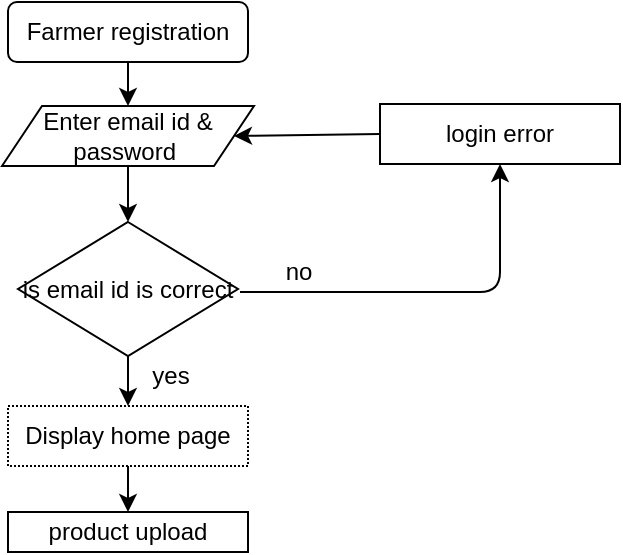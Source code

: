 <mxfile version="14.5.10" type="github">
  <diagram id="4DEWIcSBY9tWpsxBbvUf" name="Page-1">
    <mxGraphModel dx="1278" dy="548" grid="1" gridSize="10" guides="1" tooltips="1" connect="1" arrows="1" fold="1" page="1" pageScale="1" pageWidth="827" pageHeight="1169" math="0" shadow="0">
      <root>
        <mxCell id="0" />
        <mxCell id="1" parent="0" />
        <mxCell id="GMiqxK_xdIrVd9iTB11z-1" value="Farmer registration" style="rounded=1;whiteSpace=wrap;html=1;fontSize=12;glass=0;strokeWidth=1;shadow=0;" parent="1" vertex="1">
          <mxGeometry x="354" y="15" width="120" height="30" as="geometry" />
        </mxCell>
        <mxCell id="GMiqxK_xdIrVd9iTB11z-2" value="&lt;span&gt;Enter email id &amp;amp; password&amp;nbsp;&lt;/span&gt;" style="shape=parallelogram;perimeter=parallelogramPerimeter;whiteSpace=wrap;html=1;fixedSize=1;" parent="1" vertex="1">
          <mxGeometry x="351" y="67" width="126" height="30" as="geometry" />
        </mxCell>
        <mxCell id="GMiqxK_xdIrVd9iTB11z-3" style="edgeStyle=orthogonalEdgeStyle;rounded=0;orthogonalLoop=1;jettySize=auto;html=1;exitX=0.5;exitY=1;exitDx=0;exitDy=0;" parent="1" source="GMiqxK_xdIrVd9iTB11z-2" target="GMiqxK_xdIrVd9iTB11z-2" edge="1">
          <mxGeometry relative="1" as="geometry" />
        </mxCell>
        <mxCell id="GMiqxK_xdIrVd9iTB11z-4" value="" style="edgeStyle=orthogonalEdgeStyle;rounded=0;orthogonalLoop=1;jettySize=auto;html=1;exitX=0.5;exitY=1;exitDx=0;exitDy=0;entryX=0.5;entryY=0;entryDx=0;entryDy=0;" parent="1" source="GMiqxK_xdIrVd9iTB11z-7" target="GMiqxK_xdIrVd9iTB11z-5" edge="1">
          <mxGeometry relative="1" as="geometry" />
        </mxCell>
        <mxCell id="GMiqxK_xdIrVd9iTB11z-5" value="Display home page" style="rounded=0;whiteSpace=wrap;html=1;dashed=1;dashPattern=1 1;" parent="1" vertex="1">
          <mxGeometry x="354" y="217" width="120" height="30" as="geometry" />
        </mxCell>
        <mxCell id="GMiqxK_xdIrVd9iTB11z-6" value="" style="endArrow=classic;html=1;exitX=0.5;exitY=1;exitDx=0;exitDy=0;entryX=0.5;entryY=0;entryDx=0;entryDy=0;" parent="1" source="GMiqxK_xdIrVd9iTB11z-2" target="GMiqxK_xdIrVd9iTB11z-7" edge="1">
          <mxGeometry width="50" height="50" relative="1" as="geometry">
            <mxPoint x="420" y="150" as="sourcePoint" />
            <mxPoint x="440" y="120" as="targetPoint" />
          </mxGeometry>
        </mxCell>
        <mxCell id="GMiqxK_xdIrVd9iTB11z-7" value="is email id is correct" style="rhombus;whiteSpace=wrap;html=1;" parent="1" vertex="1">
          <mxGeometry x="359" y="125" width="110" height="67" as="geometry" />
        </mxCell>
        <mxCell id="GMiqxK_xdIrVd9iTB11z-8" value="" style="endArrow=classic;html=1;entryX=0.5;entryY=1;entryDx=0;entryDy=0;" parent="1" target="GMiqxK_xdIrVd9iTB11z-9" edge="1">
          <mxGeometry width="50" height="50" relative="1" as="geometry">
            <mxPoint x="470" y="160" as="sourcePoint" />
            <mxPoint x="560" y="150" as="targetPoint" />
            <Array as="points">
              <mxPoint x="600" y="160" />
            </Array>
          </mxGeometry>
        </mxCell>
        <mxCell id="GMiqxK_xdIrVd9iTB11z-9" value="login error" style="rounded=0;whiteSpace=wrap;html=1;" parent="1" vertex="1">
          <mxGeometry x="540" y="66" width="120" height="30" as="geometry" />
        </mxCell>
        <mxCell id="GMiqxK_xdIrVd9iTB11z-10" value="" style="endArrow=classic;html=1;exitX=0;exitY=0.5;exitDx=0;exitDy=0;entryX=1;entryY=0.5;entryDx=0;entryDy=0;" parent="1" source="GMiqxK_xdIrVd9iTB11z-9" target="GMiqxK_xdIrVd9iTB11z-2" edge="1">
          <mxGeometry width="50" height="50" relative="1" as="geometry">
            <mxPoint x="420" y="150" as="sourcePoint" />
            <mxPoint x="470" y="100" as="targetPoint" />
          </mxGeometry>
        </mxCell>
        <mxCell id="GMiqxK_xdIrVd9iTB11z-11" value="no&lt;br&gt;" style="text;html=1;align=center;verticalAlign=middle;resizable=0;points=[];autosize=1;strokeColor=none;" parent="1" vertex="1">
          <mxGeometry x="484" y="140" width="30" height="20" as="geometry" />
        </mxCell>
        <mxCell id="GMiqxK_xdIrVd9iTB11z-12" value="" style="endArrow=classic;html=1;exitX=0.5;exitY=1;exitDx=0;exitDy=0;entryX=0.5;entryY=0;entryDx=0;entryDy=0;" parent="1" source="GMiqxK_xdIrVd9iTB11z-1" target="GMiqxK_xdIrVd9iTB11z-2" edge="1">
          <mxGeometry width="50" height="50" relative="1" as="geometry">
            <mxPoint x="420" y="140" as="sourcePoint" />
            <mxPoint x="320" y="60" as="targetPoint" />
          </mxGeometry>
        </mxCell>
        <mxCell id="GMiqxK_xdIrVd9iTB11z-13" value="yes" style="text;html=1;align=center;verticalAlign=middle;resizable=0;points=[];autosize=1;strokeColor=none;" parent="1" vertex="1">
          <mxGeometry x="420" y="192" width="30" height="20" as="geometry" />
        </mxCell>
        <mxCell id="q-5tadAVUS8zuGniqkGk-2" value="product upload" style="rounded=0;whiteSpace=wrap;html=1;" vertex="1" parent="1">
          <mxGeometry x="354" y="270" width="120" height="20" as="geometry" />
        </mxCell>
        <mxCell id="q-5tadAVUS8zuGniqkGk-4" value="" style="endArrow=classic;html=1;exitX=0.5;exitY=1;exitDx=0;exitDy=0;" edge="1" parent="1" source="GMiqxK_xdIrVd9iTB11z-5" target="q-5tadAVUS8zuGniqkGk-2">
          <mxGeometry width="50" height="50" relative="1" as="geometry">
            <mxPoint x="390" y="310" as="sourcePoint" />
            <mxPoint x="440" y="260" as="targetPoint" />
          </mxGeometry>
        </mxCell>
      </root>
    </mxGraphModel>
  </diagram>
</mxfile>
